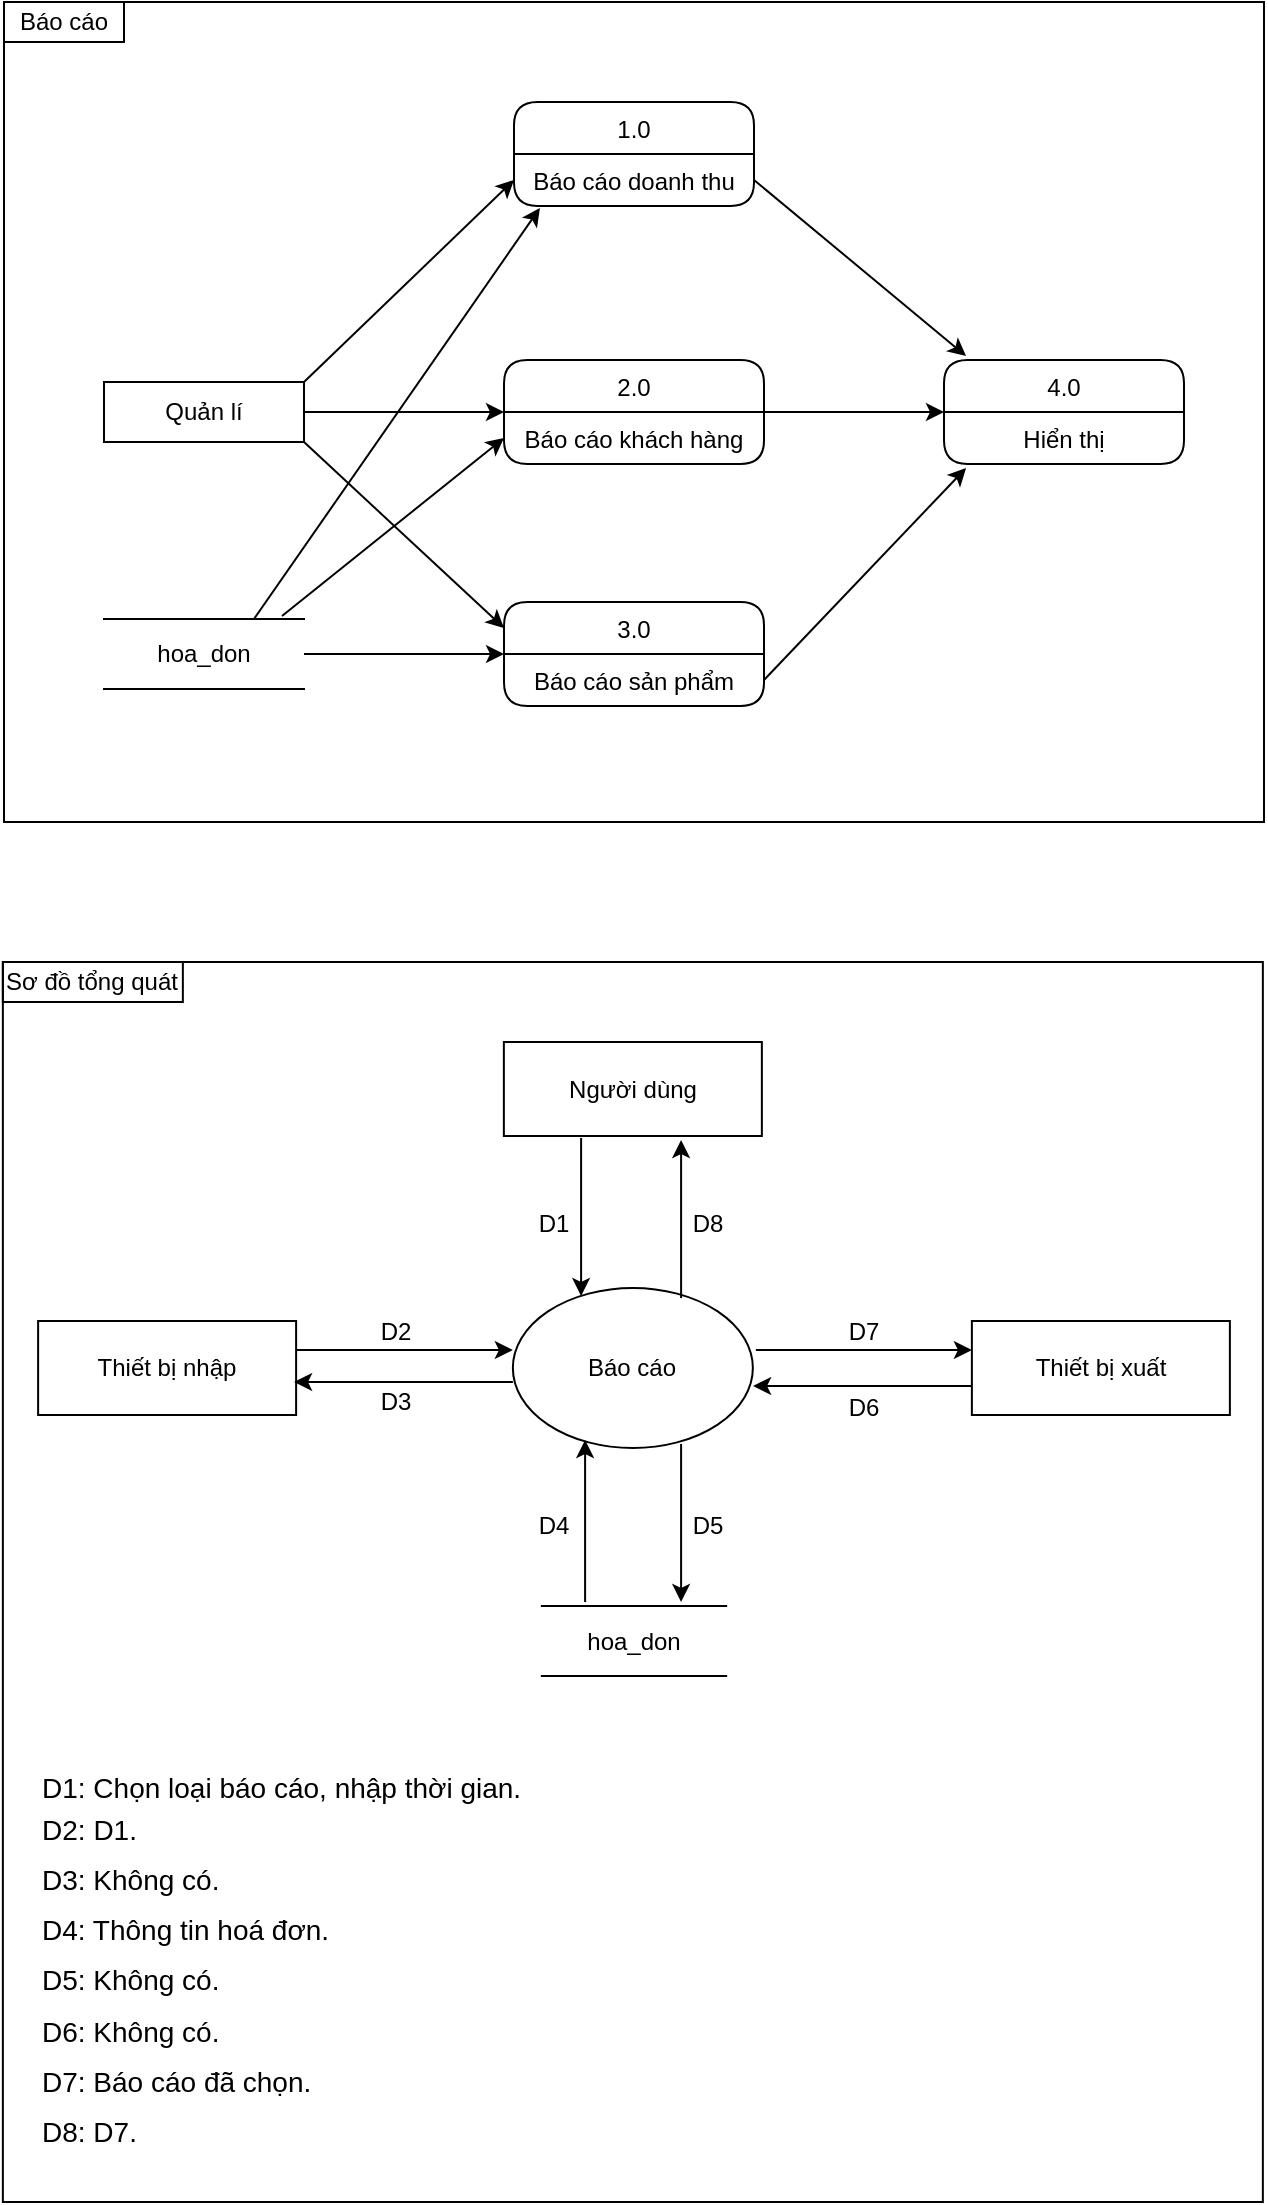 <mxfile version="13.10.6" type="device"><diagram id="y2pPYKe22iuQCthacw6o" name="Page-1"><mxGraphModel dx="1422" dy="363" grid="1" gridSize="10" guides="1" tooltips="1" connect="1" arrows="1" fold="1" page="0" pageScale="1" pageWidth="850" pageHeight="1100" math="0" shadow="0"><root><mxCell id="0"/><mxCell id="1" parent="0"/><mxCell id="DjB74-LJPfRq6u98-gmW-68" value="" style="rounded=0;whiteSpace=wrap;html=1;fillColor=none;" vertex="1" parent="1"><mxGeometry x="29.43" y="1010" width="630" height="620" as="geometry"/></mxCell><mxCell id="DjB74-LJPfRq6u98-gmW-23" value="" style="rounded=0;whiteSpace=wrap;html=1;fillColor=none;" vertex="1" parent="1"><mxGeometry x="30" y="530" width="630" height="410" as="geometry"/></mxCell><mxCell id="DjB74-LJPfRq6u98-gmW-8" style="edgeStyle=orthogonalEdgeStyle;rounded=0;orthogonalLoop=1;jettySize=auto;html=1;" edge="1" parent="1" source="DjB74-LJPfRq6u98-gmW-1" target="DjB74-LJPfRq6u98-gmW-2"><mxGeometry relative="1" as="geometry"/></mxCell><mxCell id="DjB74-LJPfRq6u98-gmW-1" value="Quản lí" style="rounded=0;whiteSpace=wrap;html=1;" vertex="1" parent="1"><mxGeometry x="80" y="720" width="100" height="30" as="geometry"/></mxCell><mxCell id="DjB74-LJPfRq6u98-gmW-17" style="edgeStyle=orthogonalEdgeStyle;rounded=0;orthogonalLoop=1;jettySize=auto;html=1;" edge="1" parent="1" source="DjB74-LJPfRq6u98-gmW-2" target="DjB74-LJPfRq6u98-gmW-15"><mxGeometry relative="1" as="geometry"/></mxCell><mxCell id="DjB74-LJPfRq6u98-gmW-2" value="2.0" style="swimlane;fontStyle=0;childLayout=stackLayout;horizontal=1;startSize=26;fillColor=none;horizontalStack=0;resizeParent=1;resizeParentMax=0;resizeLast=0;collapsible=1;marginBottom=0;rounded=1;" vertex="1" parent="1"><mxGeometry x="280" y="709" width="130" height="52" as="geometry"/></mxCell><mxCell id="DjB74-LJPfRq6u98-gmW-3" value="Báo cáo khách hàng" style="text;strokeColor=none;fillColor=none;align=center;verticalAlign=top;spacingLeft=4;spacingRight=4;overflow=hidden;rotatable=0;points=[[0,0.5],[1,0.5]];portConstraint=eastwest;" vertex="1" parent="DjB74-LJPfRq6u98-gmW-2"><mxGeometry y="26" width="130" height="26" as="geometry"/></mxCell><mxCell id="DjB74-LJPfRq6u98-gmW-4" value="1.0" style="swimlane;fontStyle=0;childLayout=stackLayout;horizontal=1;startSize=26;fillColor=none;horizontalStack=0;resizeParent=1;resizeParentMax=0;resizeLast=0;collapsible=1;marginBottom=0;rounded=1;" vertex="1" parent="1"><mxGeometry x="285" y="580" width="120" height="52" as="geometry"/></mxCell><mxCell id="DjB74-LJPfRq6u98-gmW-5" value="Báo cáo doanh thu" style="text;strokeColor=none;fillColor=none;align=center;verticalAlign=top;spacingLeft=4;spacingRight=4;overflow=hidden;rotatable=0;points=[[0,0.5],[1,0.5]];portConstraint=eastwest;" vertex="1" parent="DjB74-LJPfRq6u98-gmW-4"><mxGeometry y="26" width="120" height="26" as="geometry"/></mxCell><mxCell id="DjB74-LJPfRq6u98-gmW-6" value="3.0" style="swimlane;fontStyle=0;childLayout=stackLayout;horizontal=1;startSize=26;fillColor=none;horizontalStack=0;resizeParent=1;resizeParentMax=0;resizeLast=0;collapsible=1;marginBottom=0;rounded=1;" vertex="1" parent="1"><mxGeometry x="280" y="830" width="130" height="52" as="geometry"/></mxCell><mxCell id="DjB74-LJPfRq6u98-gmW-7" value="Báo cáo sản phẩm" style="text;strokeColor=none;fillColor=none;align=center;verticalAlign=top;spacingLeft=4;spacingRight=4;overflow=hidden;rotatable=0;points=[[0,0.5],[1,0.5]];portConstraint=eastwest;" vertex="1" parent="DjB74-LJPfRq6u98-gmW-6"><mxGeometry y="26" width="130" height="26" as="geometry"/></mxCell><mxCell id="DjB74-LJPfRq6u98-gmW-9" value="" style="endArrow=classic;html=1;exitX=1;exitY=0;exitDx=0;exitDy=0;entryX=0;entryY=0.5;entryDx=0;entryDy=0;" edge="1" parent="1" source="DjB74-LJPfRq6u98-gmW-1" target="DjB74-LJPfRq6u98-gmW-5"><mxGeometry width="50" height="50" relative="1" as="geometry"><mxPoint x="400" y="850" as="sourcePoint"/><mxPoint x="450" y="800" as="targetPoint"/></mxGeometry></mxCell><mxCell id="DjB74-LJPfRq6u98-gmW-10" value="" style="endArrow=classic;html=1;exitX=1;exitY=1;exitDx=0;exitDy=0;entryX=0;entryY=0.25;entryDx=0;entryDy=0;" edge="1" parent="1" source="DjB74-LJPfRq6u98-gmW-1" target="DjB74-LJPfRq6u98-gmW-6"><mxGeometry width="50" height="50" relative="1" as="geometry"><mxPoint x="400" y="850" as="sourcePoint"/><mxPoint x="450" y="800" as="targetPoint"/></mxGeometry></mxCell><mxCell id="DjB74-LJPfRq6u98-gmW-20" style="edgeStyle=orthogonalEdgeStyle;rounded=0;orthogonalLoop=1;jettySize=auto;html=1;" edge="1" parent="1" source="DjB74-LJPfRq6u98-gmW-11" target="DjB74-LJPfRq6u98-gmW-6"><mxGeometry relative="1" as="geometry"/></mxCell><mxCell id="DjB74-LJPfRq6u98-gmW-11" value="hoa_don" style="shape=partialRectangle;whiteSpace=wrap;html=1;left=0;right=0;fillColor=none;rounded=1;align=center;" vertex="1" parent="1"><mxGeometry x="80" y="838.5" width="100" height="35" as="geometry"/></mxCell><mxCell id="DjB74-LJPfRq6u98-gmW-15" value="4.0" style="swimlane;fontStyle=0;childLayout=stackLayout;horizontal=1;startSize=26;fillColor=none;horizontalStack=0;resizeParent=1;resizeParentMax=0;resizeLast=0;collapsible=1;marginBottom=0;rounded=1;" vertex="1" parent="1"><mxGeometry x="500" y="709" width="120" height="52" as="geometry"/></mxCell><mxCell id="DjB74-LJPfRq6u98-gmW-16" value="Hiển thị" style="text;strokeColor=none;fillColor=none;align=center;verticalAlign=top;spacingLeft=4;spacingRight=4;overflow=hidden;rotatable=0;points=[[0,0.5],[1,0.5]];portConstraint=eastwest;" vertex="1" parent="DjB74-LJPfRq6u98-gmW-15"><mxGeometry y="26" width="120" height="26" as="geometry"/></mxCell><mxCell id="DjB74-LJPfRq6u98-gmW-18" value="" style="endArrow=classic;html=1;exitX=1;exitY=0.75;exitDx=0;exitDy=0;entryX=0.092;entryY=1.077;entryDx=0;entryDy=0;entryPerimeter=0;" edge="1" parent="1" source="DjB74-LJPfRq6u98-gmW-6" target="DjB74-LJPfRq6u98-gmW-16"><mxGeometry width="50" height="50" relative="1" as="geometry"><mxPoint x="400" y="830" as="sourcePoint"/><mxPoint x="560" y="820" as="targetPoint"/></mxGeometry></mxCell><mxCell id="DjB74-LJPfRq6u98-gmW-19" value="" style="endArrow=classic;html=1;exitX=1;exitY=0.5;exitDx=0;exitDy=0;entryX=0.092;entryY=-0.038;entryDx=0;entryDy=0;entryPerimeter=0;" edge="1" parent="1" source="DjB74-LJPfRq6u98-gmW-5" target="DjB74-LJPfRq6u98-gmW-15"><mxGeometry width="50" height="50" relative="1" as="geometry"><mxPoint x="400" y="830" as="sourcePoint"/><mxPoint x="450" y="780" as="targetPoint"/></mxGeometry></mxCell><mxCell id="DjB74-LJPfRq6u98-gmW-21" value="" style="endArrow=classic;html=1;exitX=0.89;exitY=-0.043;exitDx=0;exitDy=0;exitPerimeter=0;entryX=0;entryY=0.5;entryDx=0;entryDy=0;" edge="1" parent="1" source="DjB74-LJPfRq6u98-gmW-11" target="DjB74-LJPfRq6u98-gmW-3"><mxGeometry width="50" height="50" relative="1" as="geometry"><mxPoint x="400" y="830" as="sourcePoint"/><mxPoint x="450" y="780" as="targetPoint"/></mxGeometry></mxCell><mxCell id="DjB74-LJPfRq6u98-gmW-22" value="" style="endArrow=classic;html=1;exitX=0.75;exitY=0;exitDx=0;exitDy=0;entryX=0.108;entryY=1.038;entryDx=0;entryDy=0;entryPerimeter=0;" edge="1" parent="1" source="DjB74-LJPfRq6u98-gmW-11" target="DjB74-LJPfRq6u98-gmW-5"><mxGeometry width="50" height="50" relative="1" as="geometry"><mxPoint x="400" y="830" as="sourcePoint"/><mxPoint x="450" y="780" as="targetPoint"/></mxGeometry></mxCell><mxCell id="DjB74-LJPfRq6u98-gmW-24" value="Báo cáo" style="rounded=0;whiteSpace=wrap;html=1;fillColor=none;" vertex="1" parent="1"><mxGeometry x="30" y="530" width="60" height="20" as="geometry"/></mxCell><mxCell id="DjB74-LJPfRq6u98-gmW-25" value="Báo cáo" style="ellipse;whiteSpace=wrap;html=1;rounded=1;fillColor=none;align=center;" vertex="1" parent="1"><mxGeometry x="284.43" y="1173" width="120" height="80" as="geometry"/></mxCell><mxCell id="DjB74-LJPfRq6u98-gmW-26" value="Người dùng" style="rounded=0;whiteSpace=wrap;html=1;fillColor=none;align=center;" vertex="1" parent="1"><mxGeometry x="279.93" y="1050" width="129" height="47" as="geometry"/></mxCell><mxCell id="DjB74-LJPfRq6u98-gmW-27" value="Thiết bị nhập" style="rounded=0;whiteSpace=wrap;html=1;fillColor=none;align=center;" vertex="1" parent="1"><mxGeometry x="47.06" y="1189.5" width="129" height="47" as="geometry"/></mxCell><mxCell id="DjB74-LJPfRq6u98-gmW-28" value="Thiết bị xuất" style="rounded=0;whiteSpace=wrap;html=1;fillColor=none;align=center;" vertex="1" parent="1"><mxGeometry x="513.94" y="1189.5" width="129" height="47" as="geometry"/></mxCell><mxCell id="DjB74-LJPfRq6u98-gmW-29" value="hoa_don" style="shape=partialRectangle;whiteSpace=wrap;html=1;left=0;right=0;fillColor=none;rounded=1;align=center;" vertex="1" parent="1"><mxGeometry x="298.92" y="1332" width="92.16" height="35" as="geometry"/></mxCell><mxCell id="DjB74-LJPfRq6u98-gmW-30" value="" style="endArrow=classic;html=1;" edge="1" parent="1"><mxGeometry width="50" height="50" relative="1" as="geometry"><mxPoint x="176.43" y="1204" as="sourcePoint"/><mxPoint x="284.43" y="1204" as="targetPoint"/></mxGeometry></mxCell><mxCell id="DjB74-LJPfRq6u98-gmW-31" value="" style="endArrow=classic;html=1;" edge="1" parent="1"><mxGeometry width="50" height="50" relative="1" as="geometry"><mxPoint x="405.94" y="1204" as="sourcePoint"/><mxPoint x="513.94" y="1204" as="targetPoint"/></mxGeometry></mxCell><mxCell id="DjB74-LJPfRq6u98-gmW-32" value="" style="endArrow=classic;html=1;" edge="1" parent="1"><mxGeometry width="50" height="50" relative="1" as="geometry"><mxPoint x="513.94" y="1222" as="sourcePoint"/><mxPoint x="404.55" y="1222" as="targetPoint"/></mxGeometry></mxCell><mxCell id="DjB74-LJPfRq6u98-gmW-33" value="" style="endArrow=classic;html=1;" edge="1" parent="1"><mxGeometry width="50" height="50" relative="1" as="geometry"><mxPoint x="284.43" y="1220" as="sourcePoint"/><mxPoint x="175.04" y="1220" as="targetPoint"/></mxGeometry></mxCell><mxCell id="DjB74-LJPfRq6u98-gmW-34" value="" style="endArrow=classic;html=1;" edge="1" parent="1"><mxGeometry width="50" height="50" relative="1" as="geometry"><mxPoint x="320.55" y="1330" as="sourcePoint"/><mxPoint x="320.55" y="1249" as="targetPoint"/></mxGeometry></mxCell><mxCell id="DjB74-LJPfRq6u98-gmW-35" value="" style="endArrow=classic;html=1;" edge="1" parent="1"><mxGeometry width="50" height="50" relative="1" as="geometry"><mxPoint x="318.55" y="1098" as="sourcePoint"/><mxPoint x="318.55" y="1177" as="targetPoint"/></mxGeometry></mxCell><mxCell id="DjB74-LJPfRq6u98-gmW-36" value="" style="endArrow=classic;html=1;" edge="1" parent="1"><mxGeometry width="50" height="50" relative="1" as="geometry"><mxPoint x="368.55" y="1178" as="sourcePoint"/><mxPoint x="368.55" y="1099" as="targetPoint"/></mxGeometry></mxCell><mxCell id="DjB74-LJPfRq6u98-gmW-37" value="" style="endArrow=classic;html=1;" edge="1" parent="1"><mxGeometry width="50" height="50" relative="1" as="geometry"><mxPoint x="368.55" y="1251" as="sourcePoint"/><mxPoint x="368.55" y="1330" as="targetPoint"/></mxGeometry></mxCell><mxCell id="DjB74-LJPfRq6u98-gmW-38" value="D1" style="text;html=1;strokeColor=none;fillColor=none;align=center;verticalAlign=middle;whiteSpace=wrap;rounded=0;" vertex="1" parent="1"><mxGeometry x="289.43" y="1131" width="32" height="20" as="geometry"/></mxCell><mxCell id="DjB74-LJPfRq6u98-gmW-39" value="D2" style="text;html=1;strokeColor=none;fillColor=none;align=center;verticalAlign=middle;whiteSpace=wrap;rounded=0;" vertex="1" parent="1"><mxGeometry x="210.06" y="1185" width="32" height="20" as="geometry"/></mxCell><mxCell id="DjB74-LJPfRq6u98-gmW-40" value="D3" style="text;html=1;strokeColor=none;fillColor=none;align=center;verticalAlign=middle;whiteSpace=wrap;rounded=0;" vertex="1" parent="1"><mxGeometry x="210.06" y="1220" width="32" height="20" as="geometry"/></mxCell><mxCell id="DjB74-LJPfRq6u98-gmW-41" value="D4" style="text;html=1;strokeColor=none;fillColor=none;align=center;verticalAlign=middle;whiteSpace=wrap;rounded=0;" vertex="1" parent="1"><mxGeometry x="289.43" y="1282" width="32" height="20" as="geometry"/></mxCell><mxCell id="DjB74-LJPfRq6u98-gmW-42" value="D5" style="text;html=1;strokeColor=none;fillColor=none;align=center;verticalAlign=middle;whiteSpace=wrap;rounded=0;" vertex="1" parent="1"><mxGeometry x="365.55" y="1282" width="32" height="20" as="geometry"/></mxCell><mxCell id="DjB74-LJPfRq6u98-gmW-43" value="D6" style="text;html=1;strokeColor=none;fillColor=none;align=center;verticalAlign=middle;whiteSpace=wrap;rounded=0;" vertex="1" parent="1"><mxGeometry x="443.55" y="1223" width="32" height="20" as="geometry"/></mxCell><mxCell id="DjB74-LJPfRq6u98-gmW-44" value="D7" style="text;html=1;strokeColor=none;fillColor=none;align=center;verticalAlign=middle;whiteSpace=wrap;rounded=0;" vertex="1" parent="1"><mxGeometry x="443.55" y="1185" width="32" height="20" as="geometry"/></mxCell><mxCell id="DjB74-LJPfRq6u98-gmW-45" value="D8" style="text;html=1;strokeColor=none;fillColor=none;align=center;verticalAlign=middle;whiteSpace=wrap;rounded=0;" vertex="1" parent="1"><mxGeometry x="365.55" y="1131" width="32" height="20" as="geometry"/></mxCell><mxCell id="DjB74-LJPfRq6u98-gmW-67" value="&lt;p style=&quot;line-height: 140%&quot;&gt;&lt;/p&gt;&lt;div style=&quot;font-size: 14px&quot;&gt;D1: Chọn loại báo cáo, nhập thời gian.&lt;/div&gt;&lt;div style=&quot;line-height: 180% ; font-size: 14px&quot;&gt;D2:&lt;font style=&quot;font-size: 14px&quot;&gt; &lt;/font&gt;D1.&lt;br&gt;&lt;/div&gt;&lt;div style=&quot;line-height: 180% ; font-size: 14px&quot;&gt;D3: Không có.&lt;/div&gt;&lt;div style=&quot;line-height: 180% ; font-size: 14px&quot;&gt;D4: Thông tin hoá đơn.&lt;br&gt;&lt;/div&gt;&lt;div style=&quot;line-height: 180% ; font-size: 14px&quot;&gt;D5: Không có.&lt;br&gt;&lt;/div&gt;&lt;div style=&quot;line-height: 180% ; font-size: 14px&quot;&gt;D6: Không có.&lt;br&gt;&lt;/div&gt;&lt;div style=&quot;line-height: 180% ; font-size: 14px&quot;&gt;D7: Báo cáo đã chọn.&lt;br&gt;&lt;/div&gt;&lt;div style=&quot;line-height: 180% ; font-size: 14px&quot;&gt;D8: D7.&lt;br&gt;&lt;/div&gt;&lt;p&gt;&lt;/p&gt;" style="text;html=1;strokeColor=none;fillColor=none;align=left;verticalAlign=middle;rounded=0;fontSize=14;labelBorderColor=none;labelBackgroundColor=none;" vertex="1" parent="1"><mxGeometry x="47.06" y="1410" width="533.18" height="201" as="geometry"/></mxCell><mxCell id="DjB74-LJPfRq6u98-gmW-69" value="Sơ đồ tổng quát" style="rounded=0;whiteSpace=wrap;html=1;fillColor=none;" vertex="1" parent="1"><mxGeometry x="29.43" y="1010" width="90" height="20" as="geometry"/></mxCell></root></mxGraphModel></diagram></mxfile>